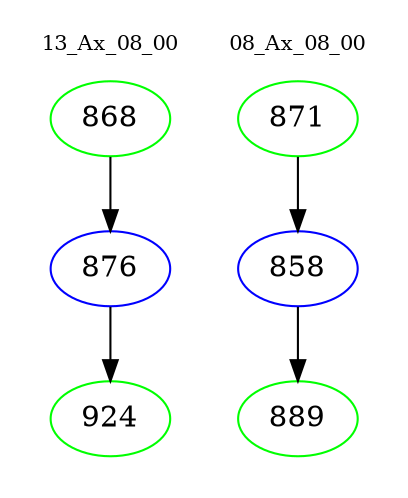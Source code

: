 digraph{
subgraph cluster_0 {
color = white
label = "13_Ax_08_00";
fontsize=10;
T0_868 [label="868", color="green"]
T0_868 -> T0_876 [color="black"]
T0_876 [label="876", color="blue"]
T0_876 -> T0_924 [color="black"]
T0_924 [label="924", color="green"]
}
subgraph cluster_1 {
color = white
label = "08_Ax_08_00";
fontsize=10;
T1_871 [label="871", color="green"]
T1_871 -> T1_858 [color="black"]
T1_858 [label="858", color="blue"]
T1_858 -> T1_889 [color="black"]
T1_889 [label="889", color="green"]
}
}
